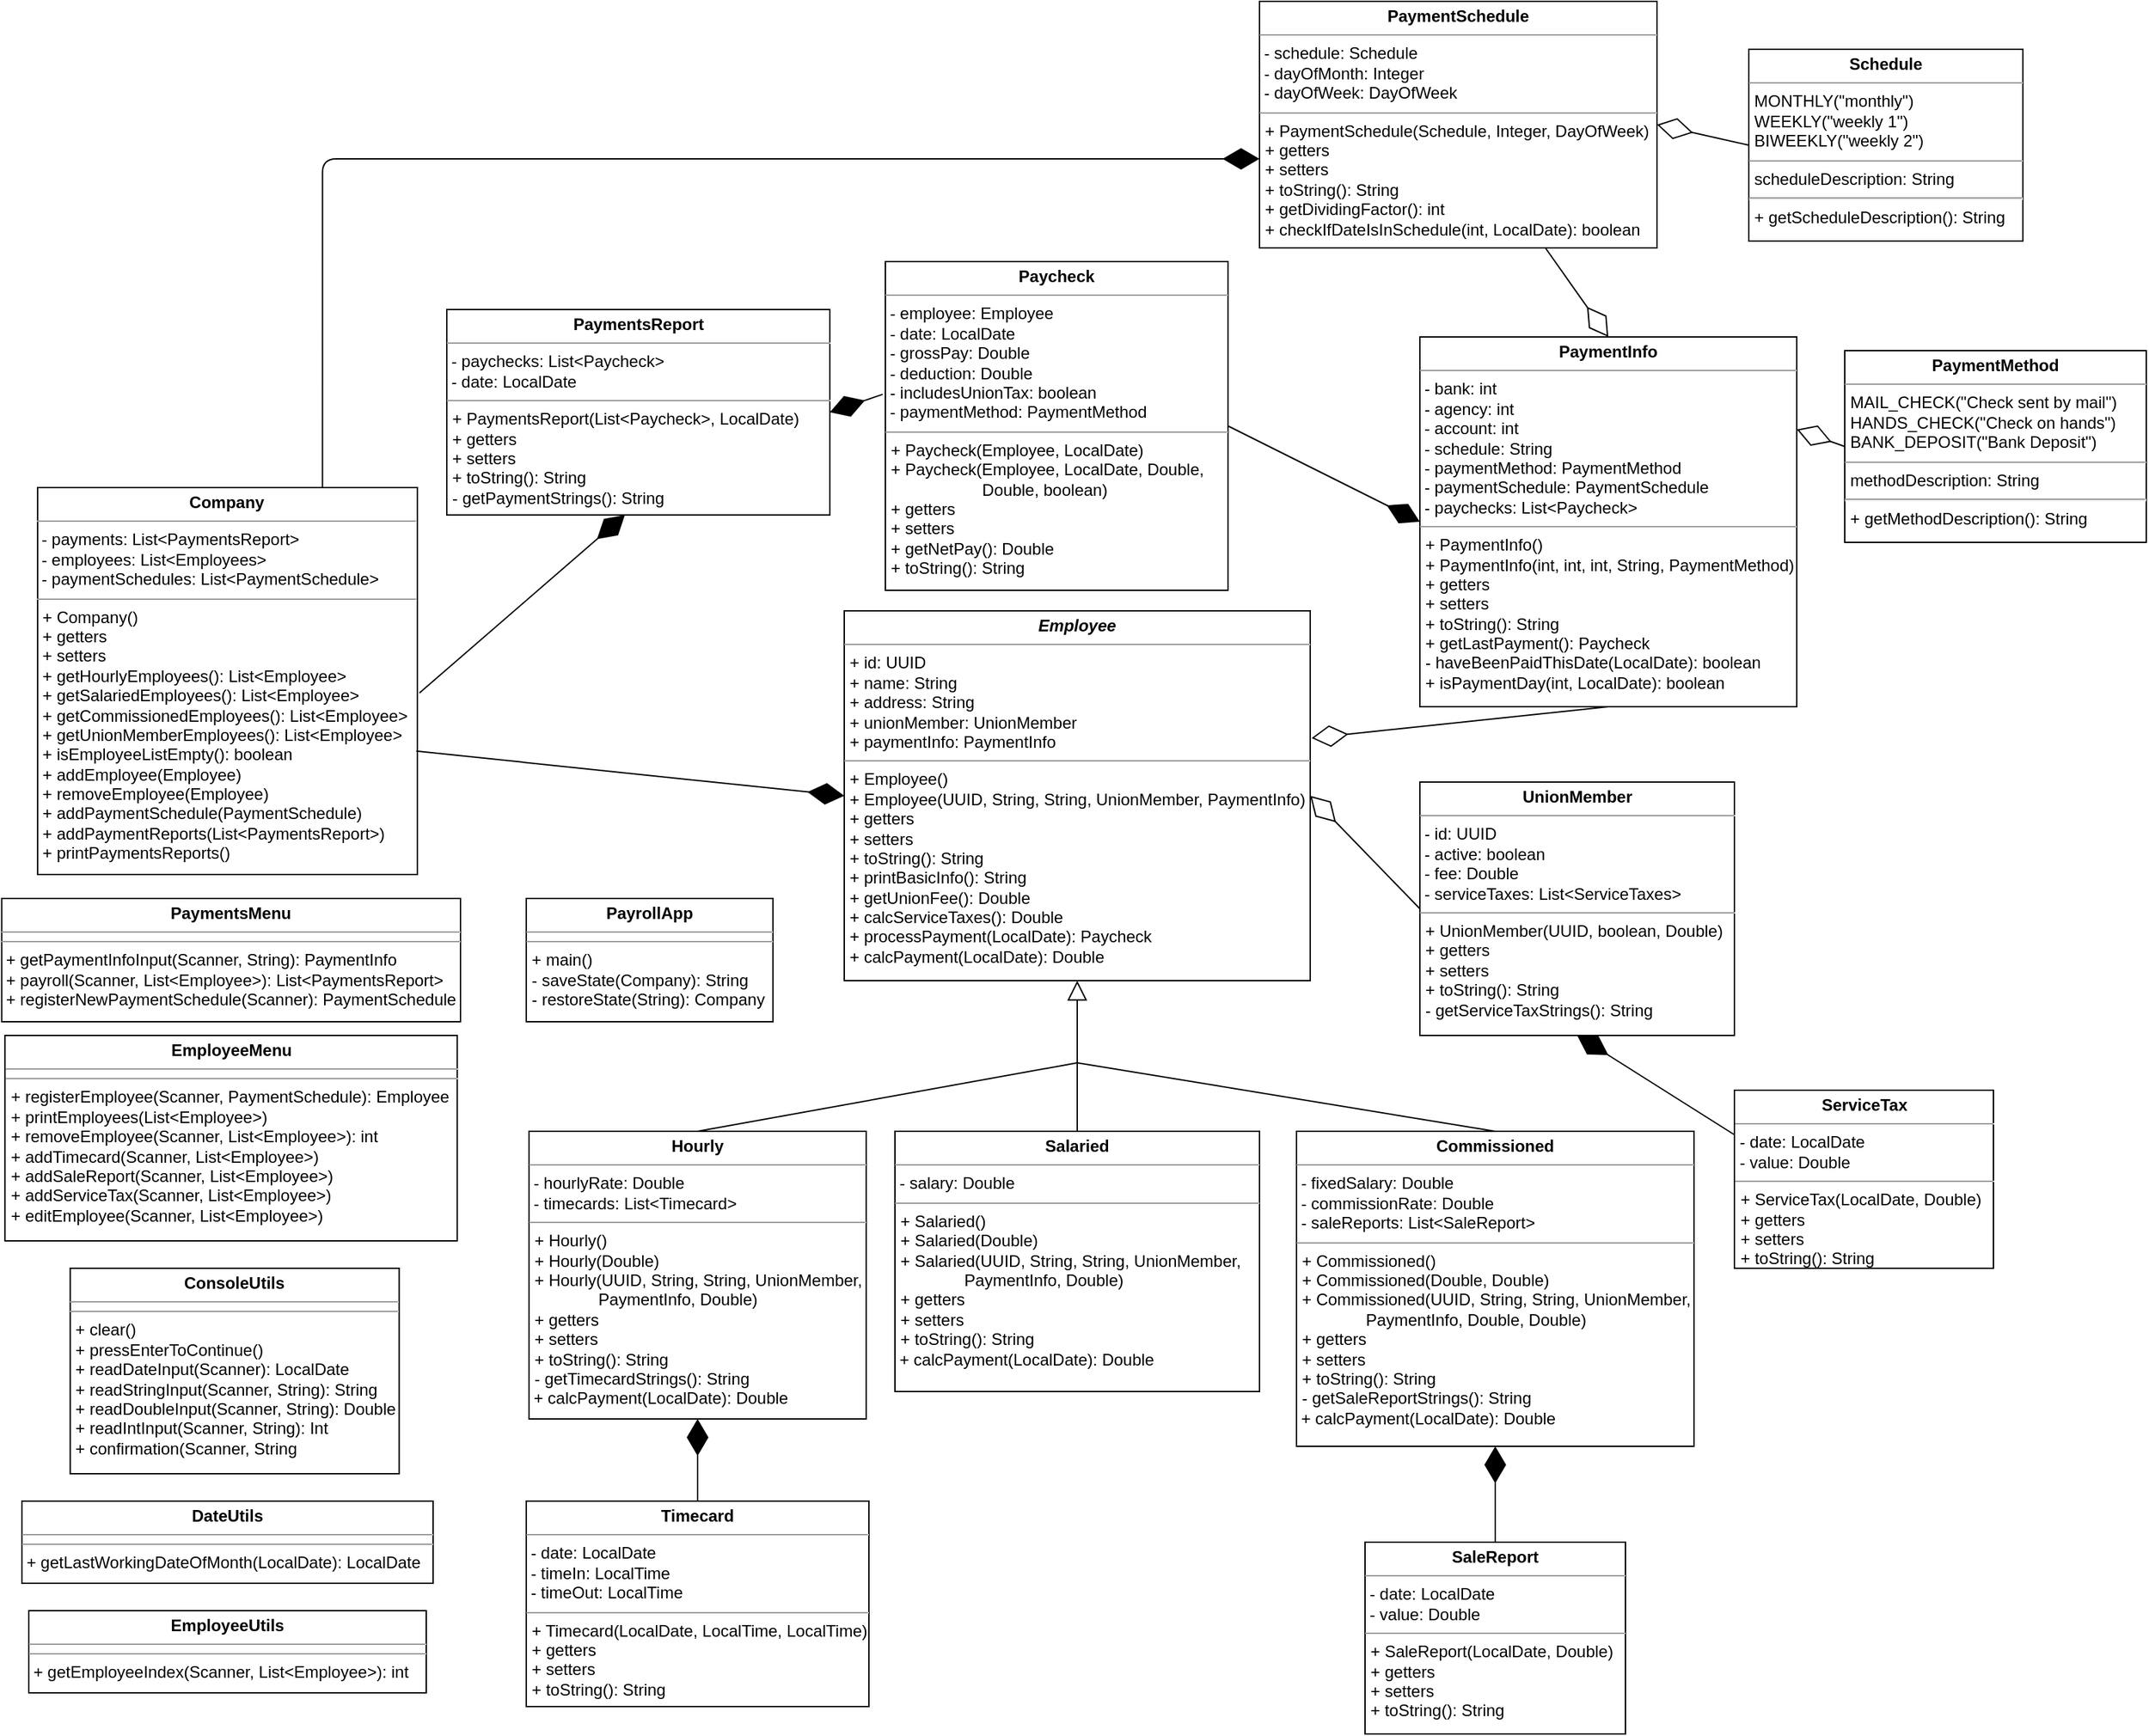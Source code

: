 <mxfile version="14.6.9" type="google"><diagram id="C5RBs43oDa-KdzZeNtuy" name="Page-1"><mxGraphModel dx="1352" dy="1790" grid="1" gridSize="10" guides="1" tooltips="1" connect="1" arrows="1" fold="1" page="1" pageScale="1" pageWidth="827" pageHeight="1169" math="0" shadow="0"><root><mxCell id="WIyWlLk6GJQsqaUBKTNV-0"/><mxCell id="WIyWlLk6GJQsqaUBKTNV-1" parent="WIyWlLk6GJQsqaUBKTNV-0"/><mxCell id="w-G85ifTH8esBMy0JeCX-5" value="&lt;p style=&quot;margin: 0px ; margin-top: 4px ; text-align: center&quot;&gt;&lt;b&gt;ConsoleUtils&lt;/b&gt;&lt;/p&gt;&lt;hr size=&quot;1&quot;&gt;&lt;hr size=&quot;1&quot;&gt;&lt;p style=&quot;margin: 0px ; margin-left: 4px&quot;&gt;+ clear()&lt;/p&gt;&lt;p style=&quot;margin: 0px ; margin-left: 4px&quot;&gt;+ pressEnterToContinue()&lt;/p&gt;&lt;p style=&quot;margin: 0px ; margin-left: 4px&quot;&gt;+ readDateInput(Scanner): LocalDate&lt;/p&gt;&lt;p style=&quot;margin: 0px ; margin-left: 4px&quot;&gt;+ readStringInput(Scanner, String): String&lt;/p&gt;&lt;p style=&quot;margin: 0px ; margin-left: 4px&quot;&gt;+ readDoubleInput(Scanner, String): Double&lt;/p&gt;&lt;p style=&quot;margin: 0px ; margin-left: 4px&quot;&gt;+ readIntInput(Scanner, String): Int&lt;/p&gt;&lt;p style=&quot;margin: 0px ; margin-left: 4px&quot;&gt;+ confirmation(Scanner, String&lt;br&gt;&lt;/p&gt;&lt;p style=&quot;margin: 0px ; margin-left: 4px&quot;&gt;&lt;br&gt;&lt;/p&gt;" style="verticalAlign=top;align=left;overflow=fill;fontSize=12;fontFamily=Helvetica;html=1;" parent="WIyWlLk6GJQsqaUBKTNV-1" vertex="1"><mxGeometry x="105.25" y="260" width="240" height="150" as="geometry"/></mxCell><mxCell id="w-G85ifTH8esBMy0JeCX-6" value="&lt;p style=&quot;margin: 0px ; margin-top: 4px ; text-align: center&quot;&gt;&lt;b&gt;PayrollApp&lt;/b&gt;&lt;/p&gt;&lt;hr size=&quot;1&quot;&gt;&lt;hr size=&quot;1&quot;&gt;&lt;p style=&quot;margin: 0px ; margin-left: 4px&quot;&gt;+ main()&lt;/p&gt;&lt;p style=&quot;margin: 0px ; margin-left: 4px&quot;&gt;- saveState(Company): String&lt;br&gt;&lt;/p&gt;&lt;p style=&quot;margin: 0px ; margin-left: 4px&quot;&gt;- restoreState(String): Company&lt;br&gt;&lt;/p&gt;" style="verticalAlign=top;align=left;overflow=fill;fontSize=12;fontFamily=Helvetica;html=1;" parent="WIyWlLk6GJQsqaUBKTNV-1" vertex="1"><mxGeometry x="438" y="-10" width="180" height="90" as="geometry"/></mxCell><mxCell id="w-G85ifTH8esBMy0JeCX-7" value="&lt;p style=&quot;margin: 0px ; margin-top: 4px ; text-align: center&quot;&gt;&lt;b&gt;PaymentsMenu&lt;/b&gt;&lt;/p&gt;&lt;hr size=&quot;1&quot;&gt;&lt;hr size=&quot;1&quot;&gt;&lt;div&gt;&amp;nbsp;+ getPaymentInfoInput(Scanner, String): PaymentInfo&lt;/div&gt;&lt;div&gt;&amp;nbsp;+ payroll(Scanner, List&amp;lt;Employee&amp;gt;): List&amp;lt;PaymentsReport&amp;gt;&lt;br&gt;&lt;/div&gt;&lt;div&gt;&amp;nbsp;+ registerNewPaymentSchedule(Scanner): PaymentSchedule&lt;br&gt;&lt;/div&gt;" style="verticalAlign=top;align=left;overflow=fill;fontSize=12;fontFamily=Helvetica;html=1;" parent="WIyWlLk6GJQsqaUBKTNV-1" vertex="1"><mxGeometry x="55.25" y="-10" width="334.75" height="90" as="geometry"/></mxCell><mxCell id="w-G85ifTH8esBMy0JeCX-8" value="&lt;p style=&quot;margin: 0px ; margin-top: 4px ; text-align: center&quot;&gt;&lt;b&gt;EmployeeMenu&lt;/b&gt;&lt;/p&gt;&lt;hr size=&quot;1&quot;&gt;&lt;hr size=&quot;1&quot;&gt;&lt;p style=&quot;margin: 0px ; margin-left: 4px&quot;&gt;+ registerEmployee(Scanner, PaymentSchedule): Employee&lt;/p&gt;&lt;p style=&quot;margin: 0px ; margin-left: 4px&quot;&gt;+ printEmployees(List&amp;lt;Employee&amp;gt;)&lt;/p&gt;&lt;p style=&quot;margin: 0px ; margin-left: 4px&quot;&gt;+ removeEmployee(Scanner, List&amp;lt;Employee&amp;gt;): int&lt;br&gt;&lt;/p&gt;&lt;p style=&quot;margin: 0px ; margin-left: 4px&quot;&gt;+ addTimecard(Scanner, List&amp;lt;Employee&amp;gt;)&lt;/p&gt;&lt;p style=&quot;margin: 0px ; margin-left: 4px&quot;&gt;+ addSaleReport(Scanner, List&amp;lt;Employee&amp;gt;)&lt;/p&gt;&lt;p style=&quot;margin: 0px ; margin-left: 4px&quot;&gt;+ addServiceTax(Scanner, List&amp;lt;Employee&amp;gt;)&lt;/p&gt;&lt;p style=&quot;margin: 0px ; margin-left: 4px&quot;&gt;+ editEmployee(Scanner, List&amp;lt;Employee&amp;gt;)&lt;/p&gt;&lt;p style=&quot;margin: 0px ; margin-left: 4px&quot;&gt;&lt;br&gt;&lt;/p&gt;&lt;p style=&quot;margin: 0px ; margin-left: 4px&quot;&gt;&lt;br&gt;&lt;/p&gt;" style="verticalAlign=top;align=left;overflow=fill;fontSize=12;fontFamily=Helvetica;html=1;" parent="WIyWlLk6GJQsqaUBKTNV-1" vertex="1"><mxGeometry x="57.63" y="90" width="330" height="150" as="geometry"/></mxCell><mxCell id="w-G85ifTH8esBMy0JeCX-14" value="&lt;p style=&quot;margin: 0px ; margin-top: 4px ; text-align: center&quot;&gt;&lt;i&gt;&lt;b&gt;Employee&lt;/b&gt;&lt;/i&gt;&lt;/p&gt;&lt;hr size=&quot;1&quot;&gt;&lt;p style=&quot;margin: 0px ; margin-left: 4px&quot;&gt;+ id: UUID&lt;/p&gt;&lt;p style=&quot;margin: 0px ; margin-left: 4px&quot;&gt;+ name: String&lt;/p&gt;&lt;p style=&quot;margin: 0px ; margin-left: 4px&quot;&gt;+ address: String&lt;/p&gt;&lt;p style=&quot;margin: 0px ; margin-left: 4px&quot;&gt;+ unionMember: UnionMember&lt;/p&gt;&lt;p style=&quot;margin: 0px ; margin-left: 4px&quot;&gt;+ paymentInfo: PaymentInfo&lt;/p&gt;&lt;hr size=&quot;1&quot;&gt;&lt;p style=&quot;margin: 0px ; margin-left: 4px&quot;&gt;+ Employee()&lt;/p&gt;&lt;p style=&quot;margin: 0px ; margin-left: 4px&quot;&gt;+ Employee(UUID, String, String, UnionMember, PaymentInfo)&lt;br&gt;&lt;/p&gt;&lt;p style=&quot;margin: 0px ; margin-left: 4px&quot;&gt;+ getters&lt;/p&gt;&lt;p style=&quot;margin: 0px ; margin-left: 4px&quot;&gt;+ setters&lt;/p&gt;&lt;p style=&quot;margin: 0px ; margin-left: 4px&quot;&gt;+ toString(): String&lt;br&gt;&lt;/p&gt;&lt;p style=&quot;margin: 0px ; margin-left: 4px&quot;&gt;+ printBasicInfo(): String&lt;/p&gt;&lt;p style=&quot;margin: 0px ; margin-left: 4px&quot;&gt;+ getUnionFee(): Double&lt;/p&gt;&lt;p style=&quot;margin: 0px ; margin-left: 4px&quot;&gt;+ calcServiceTaxes(): Double&lt;/p&gt;&lt;p style=&quot;margin: 0px ; margin-left: 4px&quot;&gt;+ processPayment(LocalDate): Paycheck&lt;/p&gt;&lt;p style=&quot;margin: 0px ; margin-left: 4px&quot;&gt;+ calcPayment(LocalDate): Double&lt;/p&gt;&lt;p style=&quot;margin: 0px ; margin-left: 4px&quot;&gt;&lt;br&gt;&lt;/p&gt;&lt;p style=&quot;margin: 0px ; margin-left: 4px&quot;&gt;&lt;br&gt;&lt;/p&gt;" style="verticalAlign=top;align=left;overflow=fill;fontSize=12;fontFamily=Helvetica;html=1;" parent="WIyWlLk6GJQsqaUBKTNV-1" vertex="1"><mxGeometry x="670" y="-220" width="340" height="270" as="geometry"/></mxCell><mxCell id="w-G85ifTH8esBMy0JeCX-16" value="&lt;p style=&quot;margin: 0px ; margin-top: 4px ; text-align: center&quot;&gt;&lt;b&gt;Hourly&lt;/b&gt;&lt;/p&gt;&lt;hr size=&quot;1&quot;&gt;&lt;div&gt;&amp;nbsp;- hourlyRate: Double&lt;/div&gt;&lt;div&gt;&amp;nbsp;- timecards: List&amp;lt;Timecard&amp;gt;&lt;/div&gt;&lt;hr size=&quot;1&quot;&gt;&lt;p style=&quot;margin: 0px ; margin-left: 4px&quot;&gt;+ Hourly()&lt;/p&gt;&lt;p style=&quot;margin: 0px ; margin-left: 4px&quot;&gt;+ Hourly(Double)&lt;/p&gt;&lt;p style=&quot;margin: 0px ; margin-left: 4px&quot;&gt;+ Hourly(UUID, String, String, UnionMember,&lt;/p&gt;&lt;p style=&quot;margin: 0px ; margin-left: 4px&quot;&gt;&amp;nbsp;&amp;nbsp;&amp;nbsp;&amp;nbsp;&amp;nbsp;&amp;nbsp;&amp;nbsp;&amp;nbsp;&amp;nbsp;&amp;nbsp;&amp;nbsp;&amp;nbsp;&amp;nbsp; PaymentInfo, Double)&lt;br&gt;&lt;/p&gt;&lt;p style=&quot;margin: 0px ; margin-left: 4px&quot;&gt;+ getters&lt;/p&gt;&lt;p style=&quot;margin: 0px ; margin-left: 4px&quot;&gt;+ setters&lt;/p&gt;&lt;p style=&quot;margin: 0px ; margin-left: 4px&quot;&gt;+ toString(): String&lt;/p&gt;&lt;p style=&quot;margin: 0px ; margin-left: 4px&quot;&gt;- getTimecardStrings(): String&lt;br&gt;&lt;/p&gt;&amp;nbsp;+ calcPayment(LocalDate): Double&lt;p style=&quot;margin: 0px ; margin-left: 4px&quot;&gt;&lt;br&gt;&lt;/p&gt;&lt;p style=&quot;margin: 0px ; margin-left: 4px&quot;&gt;&lt;br&gt;&lt;/p&gt;" style="verticalAlign=top;align=left;overflow=fill;fontSize=12;fontFamily=Helvetica;html=1;" parent="WIyWlLk6GJQsqaUBKTNV-1" vertex="1"><mxGeometry x="440" y="160" width="246" height="210" as="geometry"/></mxCell><mxCell id="w-G85ifTH8esBMy0JeCX-17" value="&lt;p style=&quot;margin: 0px ; margin-top: 4px ; text-align: center&quot;&gt;&lt;b&gt;Salaried&lt;/b&gt;&lt;/p&gt;&lt;hr size=&quot;1&quot;&gt;&amp;nbsp;- salary: Double&lt;hr size=&quot;1&quot;&gt;&lt;p style=&quot;margin: 0px ; margin-left: 4px&quot;&gt;+ Salaried()&lt;/p&gt;&lt;p style=&quot;margin: 0px ; margin-left: 4px&quot;&gt;+ Salaried(Double)&lt;/p&gt;&lt;p style=&quot;margin: 0px ; margin-left: 4px&quot;&gt;+ Salaried(UUID, String, String, UnionMember,&lt;/p&gt;&lt;p style=&quot;margin: 0px ; margin-left: 4px&quot;&gt;&amp;nbsp;&amp;nbsp;&amp;nbsp;&amp;nbsp;&amp;nbsp;&amp;nbsp;&amp;nbsp;&amp;nbsp;&amp;nbsp;&amp;nbsp;&amp;nbsp;&amp;nbsp;&amp;nbsp; PaymentInfo, Double)&lt;br&gt;&lt;/p&gt;&lt;p style=&quot;margin: 0px ; margin-left: 4px&quot;&gt;+ getters&lt;/p&gt;&lt;p style=&quot;margin: 0px ; margin-left: 4px&quot;&gt;+ setters&lt;/p&gt;&lt;p style=&quot;margin: 0px ; margin-left: 4px&quot;&gt;+ toString(): String&lt;/p&gt;&amp;nbsp;+ calcPayment(LocalDate): Double&lt;p style=&quot;margin: 0px ; margin-left: 4px&quot;&gt;&lt;br&gt;&lt;/p&gt;&lt;p style=&quot;margin: 0px ; margin-left: 4px&quot;&gt;&lt;br&gt;&lt;/p&gt;" style="verticalAlign=top;align=left;overflow=fill;fontSize=12;fontFamily=Helvetica;html=1;" parent="WIyWlLk6GJQsqaUBKTNV-1" vertex="1"><mxGeometry x="707" y="160" width="266" height="190" as="geometry"/></mxCell><mxCell id="w-G85ifTH8esBMy0JeCX-18" value="&lt;p style=&quot;margin: 0px ; margin-top: 4px ; text-align: center&quot;&gt;&lt;b&gt;Commissioned&lt;/b&gt;&lt;/p&gt;&lt;hr size=&quot;1&quot;&gt;&lt;div&gt;&amp;nbsp;- fixedSalary: Double&lt;/div&gt;&lt;div&gt;&amp;nbsp;- commissionRate: Double&lt;/div&gt;&lt;div&gt;&amp;nbsp;- saleReports: List&amp;lt;SaleReport&amp;gt;&lt;/div&gt;&lt;hr size=&quot;1&quot;&gt;&lt;p style=&quot;margin: 0px ; margin-left: 4px&quot;&gt;+ Commissioned()&lt;/p&gt;&lt;p style=&quot;margin: 0px ; margin-left: 4px&quot;&gt;+ Commissioned(Double, Double)&lt;/p&gt;&lt;p style=&quot;margin: 0px ; margin-left: 4px&quot;&gt;+ Commissioned(UUID, String, String, UnionMember,&lt;/p&gt;&lt;p style=&quot;margin: 0px ; margin-left: 4px&quot;&gt;&amp;nbsp;&amp;nbsp;&amp;nbsp;&amp;nbsp;&amp;nbsp;&amp;nbsp;&amp;nbsp;&amp;nbsp;&amp;nbsp;&amp;nbsp;&amp;nbsp;&amp;nbsp;&amp;nbsp; PaymentInfo, Double, Double)&lt;br&gt;&lt;/p&gt;&lt;p style=&quot;margin: 0px ; margin-left: 4px&quot;&gt;+ getters&lt;/p&gt;&lt;p style=&quot;margin: 0px ; margin-left: 4px&quot;&gt;+ setters&lt;/p&gt;&lt;p style=&quot;margin: 0px ; margin-left: 4px&quot;&gt;+ toString(): String&lt;/p&gt;&lt;p style=&quot;margin: 0px ; margin-left: 4px&quot;&gt;- getSaleReportStrings(): String&lt;/p&gt;&amp;nbsp;+ calcPayment(LocalDate): Double&lt;p style=&quot;margin: 0px ; margin-left: 4px&quot;&gt;&lt;br&gt;&lt;/p&gt;&lt;p style=&quot;margin: 0px ; margin-left: 4px&quot;&gt;&lt;br&gt;&lt;/p&gt;" style="verticalAlign=top;align=left;overflow=fill;fontSize=12;fontFamily=Helvetica;html=1;" parent="WIyWlLk6GJQsqaUBKTNV-1" vertex="1"><mxGeometry x="1000" y="160" width="290" height="230" as="geometry"/></mxCell><mxCell id="w-G85ifTH8esBMy0JeCX-19" value="&lt;p style=&quot;margin: 0px ; margin-top: 4px ; text-align: center&quot;&gt;&lt;b&gt;Timecard&lt;/b&gt;&lt;/p&gt;&lt;hr size=&quot;1&quot;&gt;&lt;div&gt;&amp;nbsp;- date: LocalDate&lt;/div&gt;&lt;div&gt;&amp;nbsp;- timeIn: LocalTime&lt;/div&gt;&lt;div&gt;&amp;nbsp;- timeOut: LocalTime&lt;/div&gt;&lt;hr size=&quot;1&quot;&gt;&lt;p style=&quot;margin: 0px ; margin-left: 4px&quot;&gt;+ Timecard(LocalDate, LocalTime, LocalTime)&lt;br&gt;&lt;/p&gt;&lt;p style=&quot;margin: 0px ; margin-left: 4px&quot;&gt;+ getters&lt;/p&gt;&lt;p style=&quot;margin: 0px ; margin-left: 4px&quot;&gt;+ setters&lt;/p&gt;&lt;p style=&quot;margin: 0px ; margin-left: 4px&quot;&gt;+ toString(): String&lt;/p&gt;&lt;p style=&quot;margin: 0px ; margin-left: 4px&quot;&gt;&lt;br&gt;&lt;/p&gt;" style="verticalAlign=top;align=left;overflow=fill;fontSize=12;fontFamily=Helvetica;html=1;" parent="WIyWlLk6GJQsqaUBKTNV-1" vertex="1"><mxGeometry x="438" y="430" width="250" height="150" as="geometry"/></mxCell><mxCell id="w-G85ifTH8esBMy0JeCX-20" value="&lt;p style=&quot;margin: 0px ; margin-top: 4px ; text-align: center&quot;&gt;&lt;b&gt;SaleReport&lt;/b&gt;&lt;/p&gt;&lt;hr size=&quot;1&quot;&gt;&lt;div&gt;&amp;nbsp;- date: LocalDate&lt;/div&gt;&lt;div&gt;&amp;nbsp;- value: Double&lt;br&gt;&lt;/div&gt;&lt;hr size=&quot;1&quot;&gt;&lt;p style=&quot;margin: 0px ; margin-left: 4px&quot;&gt;+ SaleReport(LocalDate, Double)&lt;br&gt;&lt;/p&gt;&lt;p style=&quot;margin: 0px ; margin-left: 4px&quot;&gt;+ getters&lt;/p&gt;&lt;p style=&quot;margin: 0px ; margin-left: 4px&quot;&gt;+ setters&lt;/p&gt;&lt;p style=&quot;margin: 0px ; margin-left: 4px&quot;&gt;+ toString(): String&lt;/p&gt;&lt;p style=&quot;margin: 0px ; margin-left: 4px&quot;&gt;&lt;br&gt;&lt;/p&gt;&lt;p style=&quot;margin: 0px ; margin-left: 4px&quot;&gt;&lt;br&gt;&lt;/p&gt;" style="verticalAlign=top;align=left;overflow=fill;fontSize=12;fontFamily=Helvetica;html=1;" parent="WIyWlLk6GJQsqaUBKTNV-1" vertex="1"><mxGeometry x="1050" y="460" width="190" height="140" as="geometry"/></mxCell><mxCell id="w-G85ifTH8esBMy0JeCX-21" value="&lt;p style=&quot;margin: 0px ; margin-top: 4px ; text-align: center&quot;&gt;&lt;b&gt;Paycheck&lt;/b&gt;&lt;/p&gt;&lt;hr size=&quot;1&quot;&gt;&lt;div&gt;&amp;nbsp;- employee: Employee&lt;br&gt;&lt;/div&gt;&lt;div&gt;&amp;nbsp;- date: LocalDate&lt;/div&gt;&lt;div&gt;&amp;nbsp;- grossPay: Double&lt;br&gt;&lt;/div&gt;&lt;div&gt;&amp;nbsp;- deduction: Double&lt;/div&gt;&lt;div&gt;&amp;nbsp;- includesUnionTax: boolean&lt;br&gt;&lt;/div&gt;&lt;div&gt;&amp;nbsp;- paymentMethod: PaymentMethod&lt;br&gt;&lt;/div&gt;&lt;hr size=&quot;1&quot;&gt;&lt;p style=&quot;margin: 0px ; margin-left: 4px&quot;&gt;+ Paycheck(Employee, LocalDate)&lt;/p&gt;&lt;p style=&quot;margin: 0px ; margin-left: 4px&quot;&gt;+ Paycheck(Employee, LocalDate, Double,&lt;/p&gt;&lt;p style=&quot;margin: 0px ; margin-left: 4px&quot;&gt;&amp;nbsp;&amp;nbsp;&amp;nbsp;&amp;nbsp;&amp;nbsp;&amp;nbsp;&amp;nbsp;&amp;nbsp;&amp;nbsp;&amp;nbsp;&amp;nbsp;&amp;nbsp;&amp;nbsp;&amp;nbsp;&amp;nbsp;&amp;nbsp;&amp;nbsp;&amp;nbsp;&amp;nbsp; Double, boolean)&lt;/p&gt;&lt;p style=&quot;margin: 0px ; margin-left: 4px&quot;&gt;+ getters&lt;/p&gt;&lt;p style=&quot;margin: 0px ; margin-left: 4px&quot;&gt;+ setters&lt;/p&gt;&lt;p style=&quot;margin: 0px ; margin-left: 4px&quot;&gt;+ getNetPay(): Double&lt;/p&gt;&lt;p style=&quot;margin: 0px ; margin-left: 4px&quot;&gt;+ toString(): String&lt;br&gt;&lt;/p&gt;&lt;p style=&quot;margin: 0px ; margin-left: 4px&quot;&gt;&lt;br&gt;&lt;/p&gt;&lt;p style=&quot;margin: 0px ; margin-left: 4px&quot;&gt;&lt;br&gt;&lt;/p&gt;" style="verticalAlign=top;align=left;overflow=fill;fontSize=12;fontFamily=Helvetica;html=1;" parent="WIyWlLk6GJQsqaUBKTNV-1" vertex="1"><mxGeometry x="700" y="-475" width="250" height="240" as="geometry"/></mxCell><mxCell id="w-G85ifTH8esBMy0JeCX-22" value="&lt;p style=&quot;margin: 0px ; margin-top: 4px ; text-align: center&quot;&gt;&lt;b&gt;PaymentInfo&lt;/b&gt;&lt;/p&gt;&lt;hr size=&quot;1&quot;&gt;&lt;div&gt;&amp;nbsp;- bank: int&lt;/div&gt;&lt;div&gt;&amp;nbsp;- agency: int&lt;/div&gt;&lt;div&gt;&amp;nbsp;- account: int&lt;/div&gt;&lt;div&gt;&amp;nbsp;- schedule: String&lt;/div&gt;&lt;div&gt;&amp;nbsp;- paymentMethod: PaymentMethod&lt;/div&gt;&lt;div&gt;&amp;nbsp;- paymentSchedule: PaymentSchedule&lt;br&gt;&lt;/div&gt;&lt;div&gt;&amp;nbsp;- paychecks: List&amp;lt;Paycheck&amp;gt;&lt;br&gt;&lt;/div&gt;&lt;hr size=&quot;1&quot;&gt;&lt;p style=&quot;margin: 0px ; margin-left: 4px&quot;&gt;+ PaymentInfo()&lt;/p&gt;&lt;p style=&quot;margin: 0px ; margin-left: 4px&quot;&gt;+ PaymentInfo(int, int, int, String, PaymentMethod)&lt;/p&gt;&lt;p style=&quot;margin: 0px ; margin-left: 4px&quot;&gt;+ getters&lt;/p&gt;&lt;p style=&quot;margin: 0px ; margin-left: 4px&quot;&gt;+ setters&lt;/p&gt;&lt;p style=&quot;margin: 0px ; margin-left: 4px&quot;&gt;+ toString(): String&lt;/p&gt;&lt;p style=&quot;margin: 0px ; margin-left: 4px&quot;&gt;+ getLastPayment(): Paycheck&lt;/p&gt;&lt;p style=&quot;margin: 0px ; margin-left: 4px&quot;&gt;- haveBeenPaidThisDate(LocalDate): boolean&lt;/p&gt;&lt;p style=&quot;margin: 0px ; margin-left: 4px&quot;&gt;+ isPaymentDay(int, LocalDate): boolean&lt;br&gt;&lt;/p&gt;" style="verticalAlign=top;align=left;overflow=fill;fontSize=12;fontFamily=Helvetica;html=1;" parent="WIyWlLk6GJQsqaUBKTNV-1" vertex="1"><mxGeometry x="1090" y="-420" width="275" height="270" as="geometry"/></mxCell><mxCell id="w-G85ifTH8esBMy0JeCX-23" value="&lt;p style=&quot;margin: 0px ; margin-top: 4px ; text-align: center&quot;&gt;&lt;b&gt;PaymentMethod&lt;/b&gt;&lt;/p&gt;&lt;hr size=&quot;1&quot;&gt;&lt;p style=&quot;margin: 0px ; margin-left: 4px&quot;&gt;MAIL_CHECK(&quot;Check sent by mail&quot;)&lt;/p&gt;&lt;p style=&quot;margin: 0px ; margin-left: 4px&quot;&gt;HANDS_CHECK(&quot;Check on hands&quot;)&lt;/p&gt;&lt;p style=&quot;margin: 0px ; margin-left: 4px&quot;&gt;BANK_DEPOSIT(&quot;Bank Deposit&quot;)&lt;br&gt;&lt;/p&gt;&lt;hr size=&quot;1&quot;&gt;&lt;p style=&quot;margin: 0px ; margin-left: 4px&quot;&gt;methodDescription: String&lt;/p&gt;&lt;hr&gt;&lt;p style=&quot;margin: 0px ; margin-left: 4px&quot;&gt;+ getMethodDescription(): String&lt;br&gt;&lt;/p&gt;" style="verticalAlign=top;align=left;overflow=fill;fontSize=12;fontFamily=Helvetica;html=1;" parent="WIyWlLk6GJQsqaUBKTNV-1" vertex="1"><mxGeometry x="1400" y="-410" width="220" height="140" as="geometry"/></mxCell><mxCell id="w-G85ifTH8esBMy0JeCX-24" value="&lt;p style=&quot;margin: 0px ; margin-top: 4px ; text-align: center&quot;&gt;&lt;b&gt;PaymentSchedule&lt;/b&gt;&lt;/p&gt;&lt;hr size=&quot;1&quot;&gt;&lt;div&gt;&amp;nbsp;- schedule: Schedule&lt;/div&gt;&lt;div&gt;&amp;nbsp;- dayOfMonth: Integer&lt;/div&gt;&lt;div&gt;&amp;nbsp;- dayOfWeek: DayOfWeek&lt;br&gt;&lt;/div&gt;&lt;hr size=&quot;1&quot;&gt;&lt;p style=&quot;margin: 0px ; margin-left: 4px&quot;&gt;+ PaymentSchedule(Schedule, Integer, DayOfWeek)&lt;br&gt;&lt;/p&gt;&lt;p style=&quot;margin: 0px ; margin-left: 4px&quot;&gt;+ getters&lt;/p&gt;&lt;p style=&quot;margin: 0px ; margin-left: 4px&quot;&gt;+ setters&lt;/p&gt;&lt;p style=&quot;margin: 0px ; margin-left: 4px&quot;&gt;+ toString(): String&lt;/p&gt;&lt;p style=&quot;margin: 0px ; margin-left: 4px&quot;&gt;+ getDividingFactor(): int&lt;/p&gt;&lt;p style=&quot;margin: 0px ; margin-left: 4px&quot;&gt;+ checkIfDateIsInSchedule(int, LocalDate): boolean&lt;br&gt;&lt;/p&gt;&lt;p style=&quot;margin: 0px ; margin-left: 4px&quot;&gt;&lt;br&gt;&lt;/p&gt;" style="verticalAlign=top;align=left;overflow=fill;fontSize=12;fontFamily=Helvetica;html=1;" parent="WIyWlLk6GJQsqaUBKTNV-1" vertex="1"><mxGeometry x="973" y="-665" width="290" height="180" as="geometry"/></mxCell><mxCell id="w-G85ifTH8esBMy0JeCX-25" value="&lt;p style=&quot;margin: 0px ; margin-top: 4px ; text-align: center&quot;&gt;&lt;b&gt;PaymentsReport&lt;/b&gt;&lt;/p&gt;&lt;hr size=&quot;1&quot;&gt;&lt;div&gt;&amp;nbsp;- paychecks: List&amp;lt;Paycheck&amp;gt;&lt;/div&gt;&lt;div&gt;&amp;nbsp;- date: LocalDate&lt;br&gt;&lt;/div&gt;&lt;hr size=&quot;1&quot;&gt;&lt;p style=&quot;margin: 0px ; margin-left: 4px&quot;&gt;+ PaymentsReport(List&amp;lt;Paycheck&amp;gt;, LocalDate)&lt;br&gt;&lt;/p&gt;&lt;p style=&quot;margin: 0px ; margin-left: 4px&quot;&gt;+ getters&lt;/p&gt;&lt;p style=&quot;margin: 0px ; margin-left: 4px&quot;&gt;+ setters&lt;/p&gt;&lt;p style=&quot;margin: 0px ; margin-left: 4px&quot;&gt;+ toString(): String&lt;/p&gt;&lt;p style=&quot;margin: 0px ; margin-left: 4px&quot;&gt;- getPaymentStrings(): String&lt;br&gt;&lt;/p&gt;" style="verticalAlign=top;align=left;overflow=fill;fontSize=12;fontFamily=Helvetica;html=1;" parent="WIyWlLk6GJQsqaUBKTNV-1" vertex="1"><mxGeometry x="380" y="-440" width="279.5" height="150" as="geometry"/></mxCell><mxCell id="w-G85ifTH8esBMy0JeCX-26" value="&lt;p style=&quot;margin: 0px ; margin-top: 4px ; text-align: center&quot;&gt;&lt;b&gt;UnionMember&lt;/b&gt;&lt;/p&gt;&lt;hr size=&quot;1&quot;&gt;&lt;div&gt;&amp;nbsp;- id: UUID&lt;/div&gt;&lt;div&gt;&amp;nbsp;- active: boolean&lt;/div&gt;&lt;div&gt;&amp;nbsp;- fee: Double&lt;/div&gt;&lt;div&gt;&amp;nbsp;- serviceTaxes: List&amp;lt;ServiceTaxes&amp;gt;&lt;br&gt;&lt;/div&gt;&lt;hr size=&quot;1&quot;&gt;&lt;p style=&quot;margin: 0px ; margin-left: 4px&quot;&gt;+ UnionMember(UUID, boolean, Double)&lt;br&gt;&lt;/p&gt;&lt;p style=&quot;margin: 0px ; margin-left: 4px&quot;&gt;+ getters&lt;/p&gt;&lt;p style=&quot;margin: 0px ; margin-left: 4px&quot;&gt;+ setters&lt;/p&gt;&lt;p style=&quot;margin: 0px ; margin-left: 4px&quot;&gt;+ toString(): String&lt;/p&gt;&lt;p style=&quot;margin: 0px ; margin-left: 4px&quot;&gt;- getServiceTaxStrings(): String&lt;/p&gt;&lt;p style=&quot;margin: 0px ; margin-left: 4px&quot;&gt;&lt;br&gt;&lt;/p&gt;&lt;p style=&quot;margin: 0px ; margin-left: 4px&quot;&gt;&lt;br&gt;&lt;/p&gt;" style="verticalAlign=top;align=left;overflow=fill;fontSize=12;fontFamily=Helvetica;html=1;" parent="WIyWlLk6GJQsqaUBKTNV-1" vertex="1"><mxGeometry x="1090" y="-95" width="229.5" height="185" as="geometry"/></mxCell><mxCell id="w-G85ifTH8esBMy0JeCX-27" value="&lt;p style=&quot;margin: 0px ; margin-top: 4px ; text-align: center&quot;&gt;&lt;b&gt;ServiceTax&lt;/b&gt;&lt;/p&gt;&lt;hr size=&quot;1&quot;&gt;&lt;div&gt;&amp;nbsp;- date: LocalDate&lt;/div&gt;&lt;div&gt;&amp;nbsp;- value: Double&lt;br&gt;&lt;/div&gt;&lt;hr size=&quot;1&quot;&gt;&lt;p style=&quot;margin: 0px ; margin-left: 4px&quot;&gt;+ ServiceTax(LocalDate, Double)&lt;br&gt;&lt;/p&gt;&lt;p style=&quot;margin: 0px ; margin-left: 4px&quot;&gt;+ getters&lt;/p&gt;&lt;p style=&quot;margin: 0px ; margin-left: 4px&quot;&gt;+ setters&lt;/p&gt;&lt;p style=&quot;margin: 0px ; margin-left: 4px&quot;&gt;+ toString(): String&lt;br&gt;&lt;/p&gt;&lt;p style=&quot;margin: 0px ; margin-left: 4px&quot;&gt;&lt;br&gt;&lt;/p&gt;&lt;p style=&quot;margin: 0px ; margin-left: 4px&quot;&gt;&lt;br&gt;&lt;/p&gt;" style="verticalAlign=top;align=left;overflow=fill;fontSize=12;fontFamily=Helvetica;html=1;" parent="WIyWlLk6GJQsqaUBKTNV-1" vertex="1"><mxGeometry x="1319.5" y="130" width="189" height="130" as="geometry"/></mxCell><mxCell id="w-G85ifTH8esBMy0JeCX-32" value="" style="edgeStyle=none;html=1;endSize=12;endArrow=block;endFill=0;entryX=0.5;entryY=1;entryDx=0;entryDy=0;exitX=0.5;exitY=0;exitDx=0;exitDy=0;" parent="WIyWlLk6GJQsqaUBKTNV-1" source="w-G85ifTH8esBMy0JeCX-17" target="w-G85ifTH8esBMy0JeCX-14" edge="1"><mxGeometry width="160" relative="1" as="geometry"><mxPoint x="828" y="98" as="sourcePoint"/><mxPoint x="828.44" y="50.43" as="targetPoint"/></mxGeometry></mxCell><mxCell id="w-G85ifTH8esBMy0JeCX-33" value="" style="endArrow=none;html=1;exitX=0.5;exitY=0;exitDx=0;exitDy=0;" parent="WIyWlLk6GJQsqaUBKTNV-1" source="w-G85ifTH8esBMy0JeCX-16" edge="1"><mxGeometry width="50" height="50" relative="1" as="geometry"><mxPoint x="650" y="160" as="sourcePoint"/><mxPoint x="840" y="110" as="targetPoint"/></mxGeometry></mxCell><mxCell id="w-G85ifTH8esBMy0JeCX-34" value="" style="endArrow=none;html=1;exitX=0.5;exitY=0;exitDx=0;exitDy=0;" parent="WIyWlLk6GJQsqaUBKTNV-1" source="w-G85ifTH8esBMy0JeCX-18" edge="1"><mxGeometry width="50" height="50" relative="1" as="geometry"><mxPoint x="1040" y="140" as="sourcePoint"/><mxPoint x="840" y="110" as="targetPoint"/></mxGeometry></mxCell><mxCell id="w-G85ifTH8esBMy0JeCX-35" value="" style="endArrow=diamondThin;endFill=1;endSize=24;html=1;exitX=0.5;exitY=0;exitDx=0;exitDy=0;entryX=0.5;entryY=1;entryDx=0;entryDy=0;" parent="WIyWlLk6GJQsqaUBKTNV-1" source="w-G85ifTH8esBMy0JeCX-19" target="w-G85ifTH8esBMy0JeCX-16" edge="1"><mxGeometry width="160" relative="1" as="geometry"><mxPoint x="860" y="430" as="sourcePoint"/><mxPoint x="1020" y="430" as="targetPoint"/></mxGeometry></mxCell><mxCell id="w-G85ifTH8esBMy0JeCX-36" value="" style="endArrow=diamondThin;endFill=1;endSize=24;html=1;exitX=0.5;exitY=0;exitDx=0;exitDy=0;entryX=0.5;entryY=1;entryDx=0;entryDy=0;" parent="WIyWlLk6GJQsqaUBKTNV-1" source="w-G85ifTH8esBMy0JeCX-20" target="w-G85ifTH8esBMy0JeCX-18" edge="1"><mxGeometry width="160" relative="1" as="geometry"><mxPoint x="860" y="370" as="sourcePoint"/><mxPoint x="1020" y="370" as="targetPoint"/></mxGeometry></mxCell><mxCell id="w-G85ifTH8esBMy0JeCX-37" value="" style="endArrow=diamondThin;endFill=0;endSize=24;html=1;exitX=0;exitY=0.5;exitDx=0;exitDy=0;entryX=1;entryY=0.5;entryDx=0;entryDy=0;" parent="WIyWlLk6GJQsqaUBKTNV-1" source="w-G85ifTH8esBMy0JeCX-26" target="w-G85ifTH8esBMy0JeCX-14" edge="1"><mxGeometry width="160" relative="1" as="geometry"><mxPoint x="860" y="-30" as="sourcePoint"/><mxPoint x="1020" y="-30" as="targetPoint"/></mxGeometry></mxCell><mxCell id="w-G85ifTH8esBMy0JeCX-39" value="" style="endArrow=diamondThin;endFill=1;endSize=24;html=1;exitX=0;exitY=0.25;exitDx=0;exitDy=0;entryX=0.5;entryY=1;entryDx=0;entryDy=0;" parent="WIyWlLk6GJQsqaUBKTNV-1" source="w-G85ifTH8esBMy0JeCX-27" target="w-G85ifTH8esBMy0JeCX-26" edge="1"><mxGeometry width="160" relative="1" as="geometry"><mxPoint x="1330" y="130" as="sourcePoint"/><mxPoint x="1190.0" y="125" as="targetPoint"/></mxGeometry></mxCell><mxCell id="w-G85ifTH8esBMy0JeCX-41" value="" style="endArrow=diamondThin;endFill=0;endSize=24;html=1;exitX=0.5;exitY=1;exitDx=0;exitDy=0;entryX=1.003;entryY=0.344;entryDx=0;entryDy=0;entryPerimeter=0;" parent="WIyWlLk6GJQsqaUBKTNV-1" source="w-G85ifTH8esBMy0JeCX-22" target="w-G85ifTH8esBMy0JeCX-14" edge="1"><mxGeometry width="160" relative="1" as="geometry"><mxPoint x="1100" y="-75" as="sourcePoint"/><mxPoint x="1020" y="-75" as="targetPoint"/></mxGeometry></mxCell><mxCell id="w-G85ifTH8esBMy0JeCX-43" value="" style="endArrow=diamondThin;endFill=1;endSize=24;html=1;exitX=1;exitY=0.5;exitDx=0;exitDy=0;entryX=0;entryY=0.5;entryDx=0;entryDy=0;" parent="WIyWlLk6GJQsqaUBKTNV-1" source="w-G85ifTH8esBMy0JeCX-21" target="w-G85ifTH8esBMy0JeCX-22" edge="1"><mxGeometry width="160" relative="1" as="geometry"><mxPoint x="486.25" y="-135.0" as="sourcePoint"/><mxPoint x="450.0" y="-220.0" as="targetPoint"/></mxGeometry></mxCell><mxCell id="w-G85ifTH8esBMy0JeCX-44" value="" style="endArrow=diamondThin;endFill=0;endSize=24;html=1;exitX=0;exitY=0.5;exitDx=0;exitDy=0;entryX=1;entryY=0.25;entryDx=0;entryDy=0;" parent="WIyWlLk6GJQsqaUBKTNV-1" source="w-G85ifTH8esBMy0JeCX-23" target="w-G85ifTH8esBMy0JeCX-22" edge="1"><mxGeometry width="160" relative="1" as="geometry"><mxPoint x="1066.25" y="-275.0" as="sourcePoint"/><mxPoint x="1030.0" y="-360.0" as="targetPoint"/></mxGeometry></mxCell><mxCell id="w-G85ifTH8esBMy0JeCX-45" value="" style="endArrow=diamondThin;endFill=1;endSize=24;html=1;exitX=-0.008;exitY=0.404;exitDx=0;exitDy=0;entryX=1;entryY=0.5;entryDx=0;entryDy=0;exitPerimeter=0;" parent="WIyWlLk6GJQsqaUBKTNV-1" source="w-G85ifTH8esBMy0JeCX-21" target="w-G85ifTH8esBMy0JeCX-25" edge="1"><mxGeometry width="160" relative="1" as="geometry"><mxPoint x="540" y="-250" as="sourcePoint"/><mxPoint x="612.5" y="-250" as="targetPoint"/></mxGeometry></mxCell><mxCell id="pCicTt9aWM13h2N3ZdwF-0" value="&lt;p style=&quot;margin: 0px ; margin-top: 4px ; text-align: center&quot;&gt;&lt;b&gt;DateUtils&lt;/b&gt;&lt;/p&gt;&lt;hr size=&quot;1&quot;&gt;&lt;hr size=&quot;1&quot;&gt;&amp;nbsp;+ getLastWorkingDateOfMonth(LocalDate): LocalDate&lt;p style=&quot;margin: 0px ; margin-left: 4px&quot;&gt;&lt;br&gt;&lt;/p&gt;" style="verticalAlign=top;align=left;overflow=fill;fontSize=12;fontFamily=Helvetica;html=1;" vertex="1" parent="WIyWlLk6GJQsqaUBKTNV-1"><mxGeometry x="70" y="430" width="300" height="60" as="geometry"/></mxCell><mxCell id="pCicTt9aWM13h2N3ZdwF-1" value="&lt;p style=&quot;margin: 0px ; margin-top: 4px ; text-align: center&quot;&gt;&lt;b&gt;EmployeeUtils&lt;/b&gt;&lt;/p&gt;&lt;hr size=&quot;1&quot;&gt;&lt;hr size=&quot;1&quot;&gt;&amp;nbsp;+ getEmployeeIndex(Scanner, List&amp;lt;Employee&amp;gt;): int&lt;p style=&quot;margin: 0px ; margin-left: 4px&quot;&gt;&lt;br&gt;&lt;/p&gt;" style="verticalAlign=top;align=left;overflow=fill;fontSize=12;fontFamily=Helvetica;html=1;" vertex="1" parent="WIyWlLk6GJQsqaUBKTNV-1"><mxGeometry x="75" y="510" width="290" height="60" as="geometry"/></mxCell><mxCell id="pCicTt9aWM13h2N3ZdwF-2" value="" style="endArrow=diamondThin;endFill=0;endSize=24;html=1;entryX=0.5;entryY=0;entryDx=0;entryDy=0;" edge="1" parent="WIyWlLk6GJQsqaUBKTNV-1" source="w-G85ifTH8esBMy0JeCX-24" target="w-G85ifTH8esBMy0JeCX-22"><mxGeometry width="160" relative="1" as="geometry"><mxPoint x="1040" y="-260" as="sourcePoint"/><mxPoint x="987.5" y="-340" as="targetPoint"/></mxGeometry></mxCell><mxCell id="pCicTt9aWM13h2N3ZdwF-3" value="&lt;p style=&quot;margin: 0px ; margin-top: 4px ; text-align: center&quot;&gt;&lt;b&gt;Schedule&lt;/b&gt;&lt;/p&gt;&lt;hr size=&quot;1&quot;&gt;&lt;p style=&quot;margin: 0px ; margin-left: 4px&quot;&gt;MONTHLY(&quot;monthly&quot;)&lt;/p&gt;&lt;p style=&quot;margin: 0px ; margin-left: 4px&quot;&gt;WEEKLY(&quot;weekly 1&quot;)&lt;br&gt;&lt;/p&gt;&lt;p style=&quot;margin: 0px ; margin-left: 4px&quot;&gt;BIWEEKLY(&quot;weekly 2&quot;)&lt;br&gt;&lt;/p&gt;&lt;hr size=&quot;1&quot;&gt;&lt;p style=&quot;margin: 0px ; margin-left: 4px&quot;&gt;scheduleDescription: String&lt;/p&gt;&lt;hr&gt;&lt;p style=&quot;margin: 0px ; margin-left: 4px&quot;&gt;+ getScheduleDescription(): String&lt;br&gt;&lt;/p&gt;" style="verticalAlign=top;align=left;overflow=fill;fontSize=12;fontFamily=Helvetica;html=1;" vertex="1" parent="WIyWlLk6GJQsqaUBKTNV-1"><mxGeometry x="1330" y="-630" width="200" height="140" as="geometry"/></mxCell><mxCell id="pCicTt9aWM13h2N3ZdwF-4" value="" style="endArrow=diamondThin;endFill=0;endSize=24;html=1;entryX=1;entryY=0.5;entryDx=0;entryDy=0;exitX=0;exitY=0.5;exitDx=0;exitDy=0;" edge="1" parent="WIyWlLk6GJQsqaUBKTNV-1" source="pCicTt9aWM13h2N3ZdwF-3" target="w-G85ifTH8esBMy0JeCX-24"><mxGeometry width="160" relative="1" as="geometry"><mxPoint x="1140" y="-705" as="sourcePoint"/><mxPoint x="987.5" y="-385" as="targetPoint"/></mxGeometry></mxCell><mxCell id="pCicTt9aWM13h2N3ZdwF-6" value="&lt;p style=&quot;margin: 0px ; margin-top: 4px ; text-align: center&quot;&gt;&lt;b&gt;Company&lt;/b&gt;&lt;/p&gt;&lt;hr size=&quot;1&quot;&gt;&lt;div&gt;&amp;nbsp;- payments: List&amp;lt;PaymentsReport&amp;gt;&lt;/div&gt;&lt;div&gt;&amp;nbsp;- employees: List&amp;lt;Employees&amp;gt;&lt;/div&gt;&lt;div&gt;&amp;nbsp;- paymentSchedules: List&amp;lt;PaymentSchedule&amp;gt;&lt;br&gt;&lt;/div&gt;&lt;hr size=&quot;1&quot;&gt;&lt;p style=&quot;margin: 0px ; margin-left: 4px&quot;&gt;+ Company()&lt;br&gt;&lt;/p&gt;&lt;p style=&quot;margin: 0px ; margin-left: 4px&quot;&gt;+ getters&lt;/p&gt;&lt;p style=&quot;margin: 0px ; margin-left: 4px&quot;&gt;+ setters&lt;/p&gt;&lt;p style=&quot;margin: 0px ; margin-left: 4px&quot;&gt;+ getHourlyEmployees(): List&amp;lt;Employee&amp;gt;&lt;/p&gt;&lt;p style=&quot;margin: 0px ; margin-left: 4px&quot;&gt;+ getSalariedEmployees(): List&amp;lt;Employee&amp;gt;&lt;/p&gt;&lt;p style=&quot;margin: 0px ; margin-left: 4px&quot;&gt;+ getCommissionedEmployees(): List&amp;lt;Employee&amp;gt;&lt;/p&gt;&lt;p style=&quot;margin: 0px ; margin-left: 4px&quot;&gt;+ getUnionMemberEmployees(): List&amp;lt;Employee&amp;gt;&lt;/p&gt;&lt;p style=&quot;margin: 0px ; margin-left: 4px&quot;&gt;+ isEmployeeListEmpty(): boolean&lt;/p&gt;&lt;p style=&quot;margin: 0px ; margin-left: 4px&quot;&gt;+ addEmployee(Employee)&lt;/p&gt;&lt;p style=&quot;margin: 0px ; margin-left: 4px&quot;&gt;+ removeEmployee(Employee)&lt;/p&gt;&lt;p style=&quot;margin: 0px ; margin-left: 4px&quot;&gt;+ addPaymentSchedule(PaymentSchedule)&lt;/p&gt;&lt;p style=&quot;margin: 0px ; margin-left: 4px&quot;&gt;+ addPaymentReports(List&amp;lt;PaymentsReport&amp;gt;)&lt;/p&gt;&lt;p style=&quot;margin: 0px ; margin-left: 4px&quot;&gt;+ printPaymentsReports()&lt;br&gt;&lt;/p&gt;" style="verticalAlign=top;align=left;overflow=fill;fontSize=12;fontFamily=Helvetica;html=1;" vertex="1" parent="WIyWlLk6GJQsqaUBKTNV-1"><mxGeometry x="81.44" y="-310" width="277.12" height="282.5" as="geometry"/></mxCell><mxCell id="pCicTt9aWM13h2N3ZdwF-7" value="" style="endArrow=diamondThin;endFill=1;endSize=24;html=1;exitX=0.997;exitY=0.681;exitDx=0;exitDy=0;entryX=0;entryY=0.5;entryDx=0;entryDy=0;exitPerimeter=0;" edge="1" parent="WIyWlLk6GJQsqaUBKTNV-1" source="pCicTt9aWM13h2N3ZdwF-6" target="w-G85ifTH8esBMy0JeCX-14"><mxGeometry width="160" relative="1" as="geometry"><mxPoint x="468.5" y="-130.0" as="sourcePoint"/><mxPoint x="430" y="-116.96" as="targetPoint"/></mxGeometry></mxCell><mxCell id="pCicTt9aWM13h2N3ZdwF-8" value="" style="endArrow=diamondThin;endFill=1;endSize=24;html=1;entryX=0.465;entryY=1;entryDx=0;entryDy=0;entryPerimeter=0;" edge="1" parent="WIyWlLk6GJQsqaUBKTNV-1" target="w-G85ifTH8esBMy0JeCX-25"><mxGeometry width="160" relative="1" as="geometry"><mxPoint x="360" y="-160" as="sourcePoint"/><mxPoint x="680" y="-75" as="targetPoint"/></mxGeometry></mxCell><mxCell id="pCicTt9aWM13h2N3ZdwF-9" value="" style="endArrow=diamondThin;endFill=1;endSize=24;html=1;exitX=0.75;exitY=0;exitDx=0;exitDy=0;edgeStyle=orthogonalEdgeStyle;" edge="1" parent="WIyWlLk6GJQsqaUBKTNV-1" source="pCicTt9aWM13h2N3ZdwF-6" target="w-G85ifTH8esBMy0JeCX-24"><mxGeometry width="160" relative="1" as="geometry"><mxPoint x="377.729" y="-97.618" as="sourcePoint"/><mxPoint x="690" y="-65" as="targetPoint"/><Array as="points"><mxPoint x="289" y="-550"/></Array></mxGeometry></mxCell></root></mxGraphModel></diagram></mxfile>